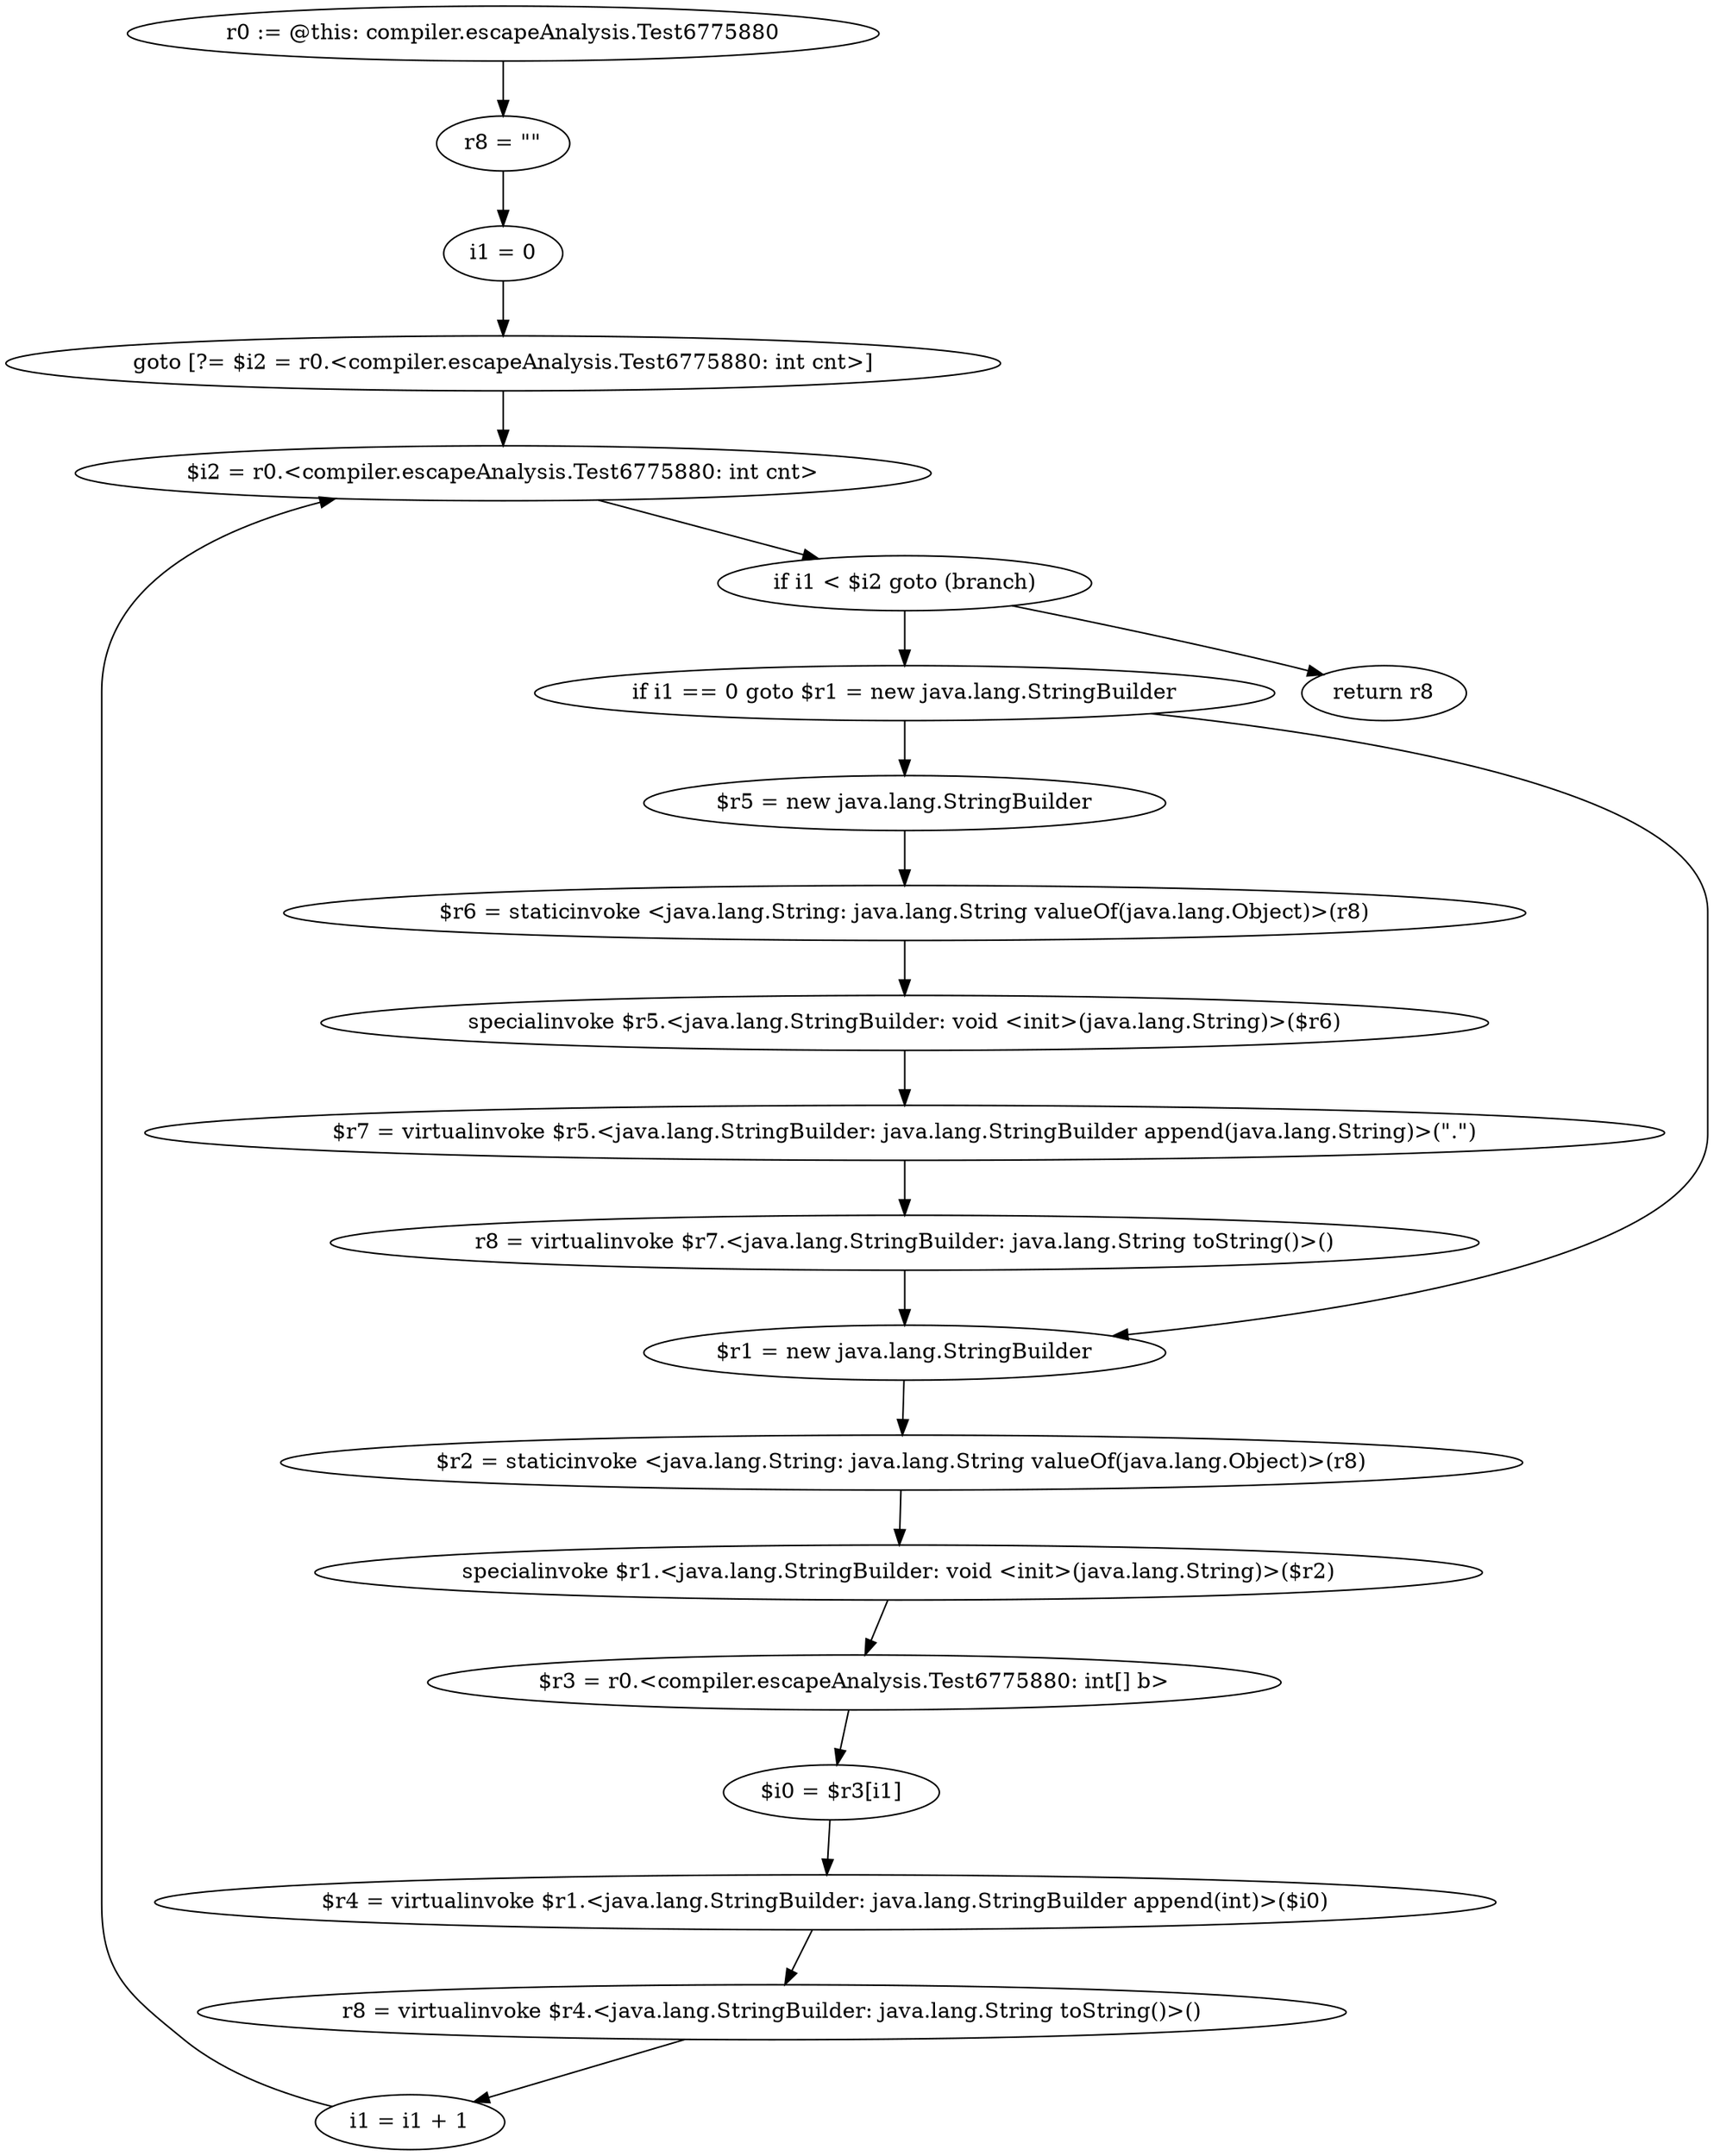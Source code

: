 digraph "unitGraph" {
    "r0 := @this: compiler.escapeAnalysis.Test6775880"
    "r8 = \"\""
    "i1 = 0"
    "goto [?= $i2 = r0.<compiler.escapeAnalysis.Test6775880: int cnt>]"
    "if i1 == 0 goto $r1 = new java.lang.StringBuilder"
    "$r5 = new java.lang.StringBuilder"
    "$r6 = staticinvoke <java.lang.String: java.lang.String valueOf(java.lang.Object)>(r8)"
    "specialinvoke $r5.<java.lang.StringBuilder: void <init>(java.lang.String)>($r6)"
    "$r7 = virtualinvoke $r5.<java.lang.StringBuilder: java.lang.StringBuilder append(java.lang.String)>(\".\")"
    "r8 = virtualinvoke $r7.<java.lang.StringBuilder: java.lang.String toString()>()"
    "$r1 = new java.lang.StringBuilder"
    "$r2 = staticinvoke <java.lang.String: java.lang.String valueOf(java.lang.Object)>(r8)"
    "specialinvoke $r1.<java.lang.StringBuilder: void <init>(java.lang.String)>($r2)"
    "$r3 = r0.<compiler.escapeAnalysis.Test6775880: int[] b>"
    "$i0 = $r3[i1]"
    "$r4 = virtualinvoke $r1.<java.lang.StringBuilder: java.lang.StringBuilder append(int)>($i0)"
    "r8 = virtualinvoke $r4.<java.lang.StringBuilder: java.lang.String toString()>()"
    "i1 = i1 + 1"
    "$i2 = r0.<compiler.escapeAnalysis.Test6775880: int cnt>"
    "if i1 < $i2 goto (branch)"
    "return r8"
    "r0 := @this: compiler.escapeAnalysis.Test6775880"->"r8 = \"\"";
    "r8 = \"\""->"i1 = 0";
    "i1 = 0"->"goto [?= $i2 = r0.<compiler.escapeAnalysis.Test6775880: int cnt>]";
    "goto [?= $i2 = r0.<compiler.escapeAnalysis.Test6775880: int cnt>]"->"$i2 = r0.<compiler.escapeAnalysis.Test6775880: int cnt>";
    "if i1 == 0 goto $r1 = new java.lang.StringBuilder"->"$r5 = new java.lang.StringBuilder";
    "if i1 == 0 goto $r1 = new java.lang.StringBuilder"->"$r1 = new java.lang.StringBuilder";
    "$r5 = new java.lang.StringBuilder"->"$r6 = staticinvoke <java.lang.String: java.lang.String valueOf(java.lang.Object)>(r8)";
    "$r6 = staticinvoke <java.lang.String: java.lang.String valueOf(java.lang.Object)>(r8)"->"specialinvoke $r5.<java.lang.StringBuilder: void <init>(java.lang.String)>($r6)";
    "specialinvoke $r5.<java.lang.StringBuilder: void <init>(java.lang.String)>($r6)"->"$r7 = virtualinvoke $r5.<java.lang.StringBuilder: java.lang.StringBuilder append(java.lang.String)>(\".\")";
    "$r7 = virtualinvoke $r5.<java.lang.StringBuilder: java.lang.StringBuilder append(java.lang.String)>(\".\")"->"r8 = virtualinvoke $r7.<java.lang.StringBuilder: java.lang.String toString()>()";
    "r8 = virtualinvoke $r7.<java.lang.StringBuilder: java.lang.String toString()>()"->"$r1 = new java.lang.StringBuilder";
    "$r1 = new java.lang.StringBuilder"->"$r2 = staticinvoke <java.lang.String: java.lang.String valueOf(java.lang.Object)>(r8)";
    "$r2 = staticinvoke <java.lang.String: java.lang.String valueOf(java.lang.Object)>(r8)"->"specialinvoke $r1.<java.lang.StringBuilder: void <init>(java.lang.String)>($r2)";
    "specialinvoke $r1.<java.lang.StringBuilder: void <init>(java.lang.String)>($r2)"->"$r3 = r0.<compiler.escapeAnalysis.Test6775880: int[] b>";
    "$r3 = r0.<compiler.escapeAnalysis.Test6775880: int[] b>"->"$i0 = $r3[i1]";
    "$i0 = $r3[i1]"->"$r4 = virtualinvoke $r1.<java.lang.StringBuilder: java.lang.StringBuilder append(int)>($i0)";
    "$r4 = virtualinvoke $r1.<java.lang.StringBuilder: java.lang.StringBuilder append(int)>($i0)"->"r8 = virtualinvoke $r4.<java.lang.StringBuilder: java.lang.String toString()>()";
    "r8 = virtualinvoke $r4.<java.lang.StringBuilder: java.lang.String toString()>()"->"i1 = i1 + 1";
    "i1 = i1 + 1"->"$i2 = r0.<compiler.escapeAnalysis.Test6775880: int cnt>";
    "$i2 = r0.<compiler.escapeAnalysis.Test6775880: int cnt>"->"if i1 < $i2 goto (branch)";
    "if i1 < $i2 goto (branch)"->"return r8";
    "if i1 < $i2 goto (branch)"->"if i1 == 0 goto $r1 = new java.lang.StringBuilder";
}
